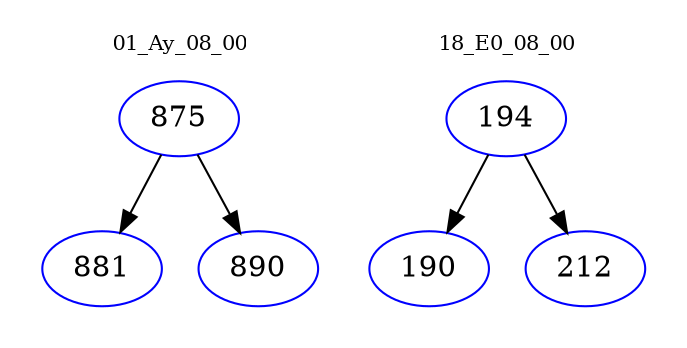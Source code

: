 digraph{
subgraph cluster_0 {
color = white
label = "01_Ay_08_00";
fontsize=10;
T0_875 [label="875", color="blue"]
T0_875 -> T0_881 [color="black"]
T0_881 [label="881", color="blue"]
T0_875 -> T0_890 [color="black"]
T0_890 [label="890", color="blue"]
}
subgraph cluster_1 {
color = white
label = "18_E0_08_00";
fontsize=10;
T1_194 [label="194", color="blue"]
T1_194 -> T1_190 [color="black"]
T1_190 [label="190", color="blue"]
T1_194 -> T1_212 [color="black"]
T1_212 [label="212", color="blue"]
}
}
